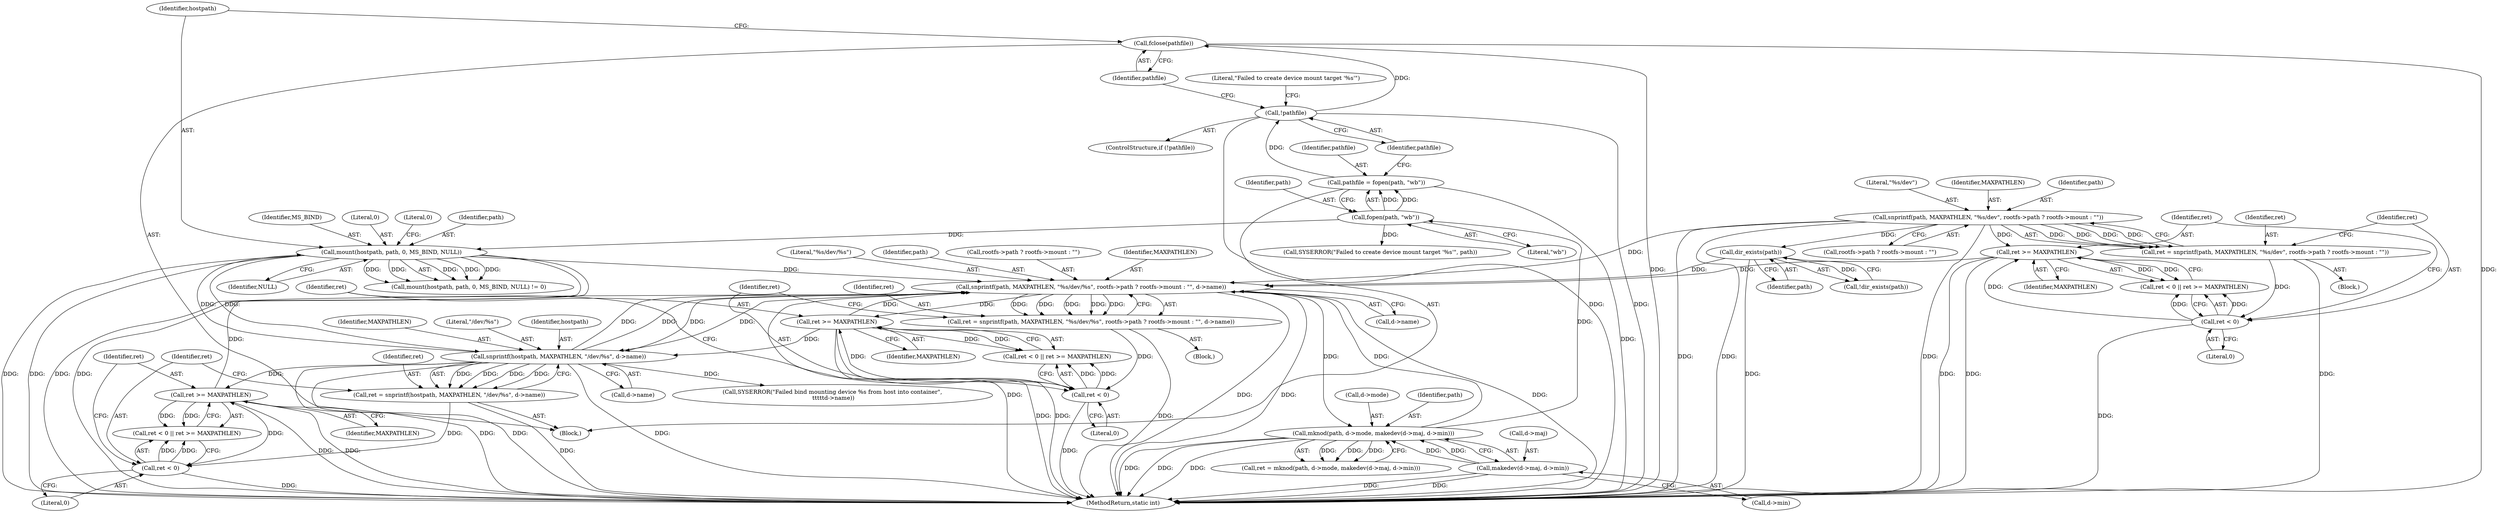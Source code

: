 digraph "1_lxc_592fd47a6245508b79fe6ac819fe6d3b2c1289be_1@API" {
"1000263" [label="(Call,fclose(pathfile))"];
"1000254" [label="(Call,!pathfile)"];
"1000248" [label="(Call,pathfile = fopen(path, \"wb\"))"];
"1000250" [label="(Call,fopen(path, \"wb\"))"];
"1000207" [label="(Call,mknod(path, d->mode, makedev(d->maj, d->min)))"];
"1000179" [label="(Call,snprintf(path, MAXPATHLEN, \"%s/dev/%s\", rootfs->path ? rootfs->mount : \"\", d->name))"];
"1000140" [label="(Call,dir_exists(path))"];
"1000112" [label="(Call,snprintf(path, MAXPATHLEN, \"%s/dev\", rootfs->path ? rootfs->mount : \"\"))"];
"1000267" [label="(Call,mount(hostpath, path, 0, MS_BIND, NULL))"];
"1000230" [label="(Call,snprintf(hostpath, MAXPATHLEN, \"/dev/%s\", d->name))"];
"1000199" [label="(Call,ret >= MAXPATHLEN)"];
"1000196" [label="(Call,ret < 0)"];
"1000177" [label="(Call,ret = snprintf(path, MAXPATHLEN, \"%s/dev/%s\", rootfs->path ? rootfs->mount : \"\", d->name))"];
"1000242" [label="(Call,ret >= MAXPATHLEN)"];
"1000239" [label="(Call,ret < 0)"];
"1000228" [label="(Call,ret = snprintf(hostpath, MAXPATHLEN, \"/dev/%s\", d->name))"];
"1000129" [label="(Call,ret >= MAXPATHLEN)"];
"1000126" [label="(Call,ret < 0)"];
"1000110" [label="(Call,ret = snprintf(path, MAXPATHLEN, \"%s/dev\", rootfs->path ? rootfs->mount : \"\"))"];
"1000212" [label="(Call,makedev(d->maj, d->min))"];
"1000128" [label="(Literal,0)"];
"1000103" [label="(Block,)"];
"1000232" [label="(Identifier,MAXPATHLEN)"];
"1000230" [label="(Call,snprintf(hostpath, MAXPATHLEN, \"/dev/%s\", d->name))"];
"1000178" [label="(Identifier,ret)"];
"1000250" [label="(Call,fopen(path, \"wb\"))"];
"1000267" [label="(Call,mount(hostpath, path, 0, MS_BIND, NULL))"];
"1000112" [label="(Call,snprintf(path, MAXPATHLEN, \"%s/dev\", rootfs->path ? rootfs->mount : \"\"))"];
"1000181" [label="(Identifier,MAXPATHLEN)"];
"1000177" [label="(Call,ret = snprintf(path, MAXPATHLEN, \"%s/dev/%s\", rootfs->path ? rootfs->mount : \"\", d->name))"];
"1000139" [label="(Call,!dir_exists(path))"];
"1000115" [label="(Literal,\"%s/dev\")"];
"1000126" [label="(Call,ret < 0)"];
"1000272" [label="(Identifier,NULL)"];
"1000127" [label="(Identifier,ret)"];
"1000116" [label="(Call,rootfs->path ? rootfs->mount : \"\")"];
"1000263" [label="(Call,fclose(pathfile))"];
"1000114" [label="(Identifier,MAXPATHLEN)"];
"1000110" [label="(Call,ret = snprintf(path, MAXPATHLEN, \"%s/dev\", rootfs->path ? rootfs->mount : \"\"))"];
"1000243" [label="(Identifier,ret)"];
"1000196" [label="(Call,ret < 0)"];
"1000113" [label="(Identifier,path)"];
"1000233" [label="(Literal,\"/dev/%s\")"];
"1000213" [label="(Call,d->maj)"];
"1000111" [label="(Identifier,ret)"];
"1000201" [label="(Identifier,MAXPATHLEN)"];
"1000255" [label="(Identifier,pathfile)"];
"1000270" [label="(Literal,0)"];
"1000268" [label="(Identifier,hostpath)"];
"1000198" [label="(Literal,0)"];
"1000264" [label="(Identifier,pathfile)"];
"1000209" [label="(Call,d->mode)"];
"1000141" [label="(Identifier,path)"];
"1000182" [label="(Literal,\"%s/dev/%s\")"];
"1000234" [label="(Call,d->name)"];
"1000200" [label="(Identifier,ret)"];
"1000269" [label="(Identifier,path)"];
"1000228" [label="(Call,ret = snprintf(hostpath, MAXPATHLEN, \"/dev/%s\", d->name))"];
"1000225" [label="(Block,)"];
"1000238" [label="(Call,ret < 0 || ret >= MAXPATHLEN)"];
"1000244" [label="(Identifier,MAXPATHLEN)"];
"1000257" [label="(Call,SYSERROR(\"Failed to create device mount target '%s'\", path))"];
"1000131" [label="(Identifier,MAXPATHLEN)"];
"1000258" [label="(Literal,\"Failed to create device mount target '%s'\")"];
"1000251" [label="(Identifier,path)"];
"1000212" [label="(Call,makedev(d->maj, d->min))"];
"1000129" [label="(Call,ret >= MAXPATHLEN)"];
"1000197" [label="(Identifier,ret)"];
"1000241" [label="(Literal,0)"];
"1000273" [label="(Literal,0)"];
"1000130" [label="(Identifier,ret)"];
"1000240" [label="(Identifier,ret)"];
"1000231" [label="(Identifier,hostpath)"];
"1000253" [label="(ControlStructure,if (!pathfile))"];
"1000248" [label="(Call,pathfile = fopen(path, \"wb\"))"];
"1000242" [label="(Call,ret >= MAXPATHLEN)"];
"1000266" [label="(Call,mount(hostpath, path, 0, MS_BIND, NULL) != 0)"];
"1000195" [label="(Call,ret < 0 || ret >= MAXPATHLEN)"];
"1000205" [label="(Call,ret = mknod(path, d->mode, makedev(d->maj, d->min)))"];
"1000249" [label="(Identifier,pathfile)"];
"1000199" [label="(Call,ret >= MAXPATHLEN)"];
"1000229" [label="(Identifier,ret)"];
"1000180" [label="(Identifier,path)"];
"1000140" [label="(Call,dir_exists(path))"];
"1000208" [label="(Identifier,path)"];
"1000179" [label="(Call,snprintf(path, MAXPATHLEN, \"%s/dev/%s\", rootfs->path ? rootfs->mount : \"\", d->name))"];
"1000271" [label="(Identifier,MS_BIND)"];
"1000239" [label="(Call,ret < 0)"];
"1000125" [label="(Call,ret < 0 || ret >= MAXPATHLEN)"];
"1000183" [label="(Call,rootfs->path ? rootfs->mount : \"\")"];
"1000289" [label="(MethodReturn,static int)"];
"1000275" [label="(Call,SYSERROR(\"Failed bind mounting device %s from host into container\",\n \t\t\t\t\td->name))"];
"1000252" [label="(Literal,\"wb\")"];
"1000254" [label="(Call,!pathfile)"];
"1000169" [label="(Block,)"];
"1000191" [label="(Call,d->name)"];
"1000207" [label="(Call,mknod(path, d->mode, makedev(d->maj, d->min)))"];
"1000216" [label="(Call,d->min)"];
"1000263" -> "1000225"  [label="AST: "];
"1000263" -> "1000264"  [label="CFG: "];
"1000264" -> "1000263"  [label="AST: "];
"1000268" -> "1000263"  [label="CFG: "];
"1000263" -> "1000289"  [label="DDG: "];
"1000263" -> "1000289"  [label="DDG: "];
"1000254" -> "1000263"  [label="DDG: "];
"1000254" -> "1000253"  [label="AST: "];
"1000254" -> "1000255"  [label="CFG: "];
"1000255" -> "1000254"  [label="AST: "];
"1000258" -> "1000254"  [label="CFG: "];
"1000264" -> "1000254"  [label="CFG: "];
"1000254" -> "1000289"  [label="DDG: "];
"1000254" -> "1000289"  [label="DDG: "];
"1000248" -> "1000254"  [label="DDG: "];
"1000248" -> "1000225"  [label="AST: "];
"1000248" -> "1000250"  [label="CFG: "];
"1000249" -> "1000248"  [label="AST: "];
"1000250" -> "1000248"  [label="AST: "];
"1000255" -> "1000248"  [label="CFG: "];
"1000248" -> "1000289"  [label="DDG: "];
"1000250" -> "1000248"  [label="DDG: "];
"1000250" -> "1000248"  [label="DDG: "];
"1000250" -> "1000252"  [label="CFG: "];
"1000251" -> "1000250"  [label="AST: "];
"1000252" -> "1000250"  [label="AST: "];
"1000207" -> "1000250"  [label="DDG: "];
"1000250" -> "1000257"  [label="DDG: "];
"1000250" -> "1000267"  [label="DDG: "];
"1000207" -> "1000205"  [label="AST: "];
"1000207" -> "1000212"  [label="CFG: "];
"1000208" -> "1000207"  [label="AST: "];
"1000209" -> "1000207"  [label="AST: "];
"1000212" -> "1000207"  [label="AST: "];
"1000205" -> "1000207"  [label="CFG: "];
"1000207" -> "1000289"  [label="DDG: "];
"1000207" -> "1000289"  [label="DDG: "];
"1000207" -> "1000289"  [label="DDG: "];
"1000207" -> "1000179"  [label="DDG: "];
"1000207" -> "1000205"  [label="DDG: "];
"1000207" -> "1000205"  [label="DDG: "];
"1000207" -> "1000205"  [label="DDG: "];
"1000179" -> "1000207"  [label="DDG: "];
"1000212" -> "1000207"  [label="DDG: "];
"1000212" -> "1000207"  [label="DDG: "];
"1000179" -> "1000177"  [label="AST: "];
"1000179" -> "1000191"  [label="CFG: "];
"1000180" -> "1000179"  [label="AST: "];
"1000181" -> "1000179"  [label="AST: "];
"1000182" -> "1000179"  [label="AST: "];
"1000183" -> "1000179"  [label="AST: "];
"1000191" -> "1000179"  [label="AST: "];
"1000177" -> "1000179"  [label="CFG: "];
"1000179" -> "1000289"  [label="DDG: "];
"1000179" -> "1000289"  [label="DDG: "];
"1000179" -> "1000289"  [label="DDG: "];
"1000179" -> "1000289"  [label="DDG: "];
"1000179" -> "1000177"  [label="DDG: "];
"1000179" -> "1000177"  [label="DDG: "];
"1000179" -> "1000177"  [label="DDG: "];
"1000179" -> "1000177"  [label="DDG: "];
"1000179" -> "1000177"  [label="DDG: "];
"1000140" -> "1000179"  [label="DDG: "];
"1000267" -> "1000179"  [label="DDG: "];
"1000199" -> "1000179"  [label="DDG: "];
"1000112" -> "1000179"  [label="DDG: "];
"1000230" -> "1000179"  [label="DDG: "];
"1000230" -> "1000179"  [label="DDG: "];
"1000242" -> "1000179"  [label="DDG: "];
"1000129" -> "1000179"  [label="DDG: "];
"1000179" -> "1000199"  [label="DDG: "];
"1000179" -> "1000230"  [label="DDG: "];
"1000179" -> "1000230"  [label="DDG: "];
"1000140" -> "1000139"  [label="AST: "];
"1000140" -> "1000141"  [label="CFG: "];
"1000141" -> "1000140"  [label="AST: "];
"1000139" -> "1000140"  [label="CFG: "];
"1000140" -> "1000289"  [label="DDG: "];
"1000140" -> "1000139"  [label="DDG: "];
"1000112" -> "1000140"  [label="DDG: "];
"1000112" -> "1000110"  [label="AST: "];
"1000112" -> "1000116"  [label="CFG: "];
"1000113" -> "1000112"  [label="AST: "];
"1000114" -> "1000112"  [label="AST: "];
"1000115" -> "1000112"  [label="AST: "];
"1000116" -> "1000112"  [label="AST: "];
"1000110" -> "1000112"  [label="CFG: "];
"1000112" -> "1000289"  [label="DDG: "];
"1000112" -> "1000289"  [label="DDG: "];
"1000112" -> "1000289"  [label="DDG: "];
"1000112" -> "1000110"  [label="DDG: "];
"1000112" -> "1000110"  [label="DDG: "];
"1000112" -> "1000110"  [label="DDG: "];
"1000112" -> "1000110"  [label="DDG: "];
"1000112" -> "1000129"  [label="DDG: "];
"1000267" -> "1000266"  [label="AST: "];
"1000267" -> "1000272"  [label="CFG: "];
"1000268" -> "1000267"  [label="AST: "];
"1000269" -> "1000267"  [label="AST: "];
"1000270" -> "1000267"  [label="AST: "];
"1000271" -> "1000267"  [label="AST: "];
"1000272" -> "1000267"  [label="AST: "];
"1000273" -> "1000267"  [label="CFG: "];
"1000267" -> "1000289"  [label="DDG: "];
"1000267" -> "1000289"  [label="DDG: "];
"1000267" -> "1000289"  [label="DDG: "];
"1000267" -> "1000289"  [label="DDG: "];
"1000267" -> "1000230"  [label="DDG: "];
"1000267" -> "1000266"  [label="DDG: "];
"1000267" -> "1000266"  [label="DDG: "];
"1000267" -> "1000266"  [label="DDG: "];
"1000267" -> "1000266"  [label="DDG: "];
"1000267" -> "1000266"  [label="DDG: "];
"1000230" -> "1000267"  [label="DDG: "];
"1000230" -> "1000228"  [label="AST: "];
"1000230" -> "1000234"  [label="CFG: "];
"1000231" -> "1000230"  [label="AST: "];
"1000232" -> "1000230"  [label="AST: "];
"1000233" -> "1000230"  [label="AST: "];
"1000234" -> "1000230"  [label="AST: "];
"1000228" -> "1000230"  [label="CFG: "];
"1000230" -> "1000289"  [label="DDG: "];
"1000230" -> "1000289"  [label="DDG: "];
"1000230" -> "1000289"  [label="DDG: "];
"1000230" -> "1000228"  [label="DDG: "];
"1000230" -> "1000228"  [label="DDG: "];
"1000230" -> "1000228"  [label="DDG: "];
"1000230" -> "1000228"  [label="DDG: "];
"1000199" -> "1000230"  [label="DDG: "];
"1000230" -> "1000242"  [label="DDG: "];
"1000230" -> "1000275"  [label="DDG: "];
"1000199" -> "1000195"  [label="AST: "];
"1000199" -> "1000201"  [label="CFG: "];
"1000200" -> "1000199"  [label="AST: "];
"1000201" -> "1000199"  [label="AST: "];
"1000195" -> "1000199"  [label="CFG: "];
"1000199" -> "1000289"  [label="DDG: "];
"1000199" -> "1000289"  [label="DDG: "];
"1000199" -> "1000195"  [label="DDG: "];
"1000199" -> "1000195"  [label="DDG: "];
"1000196" -> "1000199"  [label="DDG: "];
"1000196" -> "1000195"  [label="AST: "];
"1000196" -> "1000198"  [label="CFG: "];
"1000197" -> "1000196"  [label="AST: "];
"1000198" -> "1000196"  [label="AST: "];
"1000200" -> "1000196"  [label="CFG: "];
"1000195" -> "1000196"  [label="CFG: "];
"1000196" -> "1000289"  [label="DDG: "];
"1000196" -> "1000195"  [label="DDG: "];
"1000196" -> "1000195"  [label="DDG: "];
"1000177" -> "1000196"  [label="DDG: "];
"1000177" -> "1000169"  [label="AST: "];
"1000178" -> "1000177"  [label="AST: "];
"1000197" -> "1000177"  [label="CFG: "];
"1000177" -> "1000289"  [label="DDG: "];
"1000242" -> "1000238"  [label="AST: "];
"1000242" -> "1000244"  [label="CFG: "];
"1000243" -> "1000242"  [label="AST: "];
"1000244" -> "1000242"  [label="AST: "];
"1000238" -> "1000242"  [label="CFG: "];
"1000242" -> "1000289"  [label="DDG: "];
"1000242" -> "1000289"  [label="DDG: "];
"1000242" -> "1000238"  [label="DDG: "];
"1000242" -> "1000238"  [label="DDG: "];
"1000239" -> "1000242"  [label="DDG: "];
"1000239" -> "1000238"  [label="AST: "];
"1000239" -> "1000241"  [label="CFG: "];
"1000240" -> "1000239"  [label="AST: "];
"1000241" -> "1000239"  [label="AST: "];
"1000243" -> "1000239"  [label="CFG: "];
"1000238" -> "1000239"  [label="CFG: "];
"1000239" -> "1000289"  [label="DDG: "];
"1000239" -> "1000238"  [label="DDG: "];
"1000239" -> "1000238"  [label="DDG: "];
"1000228" -> "1000239"  [label="DDG: "];
"1000228" -> "1000225"  [label="AST: "];
"1000229" -> "1000228"  [label="AST: "];
"1000240" -> "1000228"  [label="CFG: "];
"1000228" -> "1000289"  [label="DDG: "];
"1000129" -> "1000125"  [label="AST: "];
"1000129" -> "1000131"  [label="CFG: "];
"1000130" -> "1000129"  [label="AST: "];
"1000131" -> "1000129"  [label="AST: "];
"1000125" -> "1000129"  [label="CFG: "];
"1000129" -> "1000289"  [label="DDG: "];
"1000129" -> "1000289"  [label="DDG: "];
"1000129" -> "1000125"  [label="DDG: "];
"1000129" -> "1000125"  [label="DDG: "];
"1000126" -> "1000129"  [label="DDG: "];
"1000126" -> "1000125"  [label="AST: "];
"1000126" -> "1000128"  [label="CFG: "];
"1000127" -> "1000126"  [label="AST: "];
"1000128" -> "1000126"  [label="AST: "];
"1000130" -> "1000126"  [label="CFG: "];
"1000125" -> "1000126"  [label="CFG: "];
"1000126" -> "1000289"  [label="DDG: "];
"1000126" -> "1000125"  [label="DDG: "];
"1000126" -> "1000125"  [label="DDG: "];
"1000110" -> "1000126"  [label="DDG: "];
"1000110" -> "1000103"  [label="AST: "];
"1000111" -> "1000110"  [label="AST: "];
"1000127" -> "1000110"  [label="CFG: "];
"1000110" -> "1000289"  [label="DDG: "];
"1000212" -> "1000216"  [label="CFG: "];
"1000213" -> "1000212"  [label="AST: "];
"1000216" -> "1000212"  [label="AST: "];
"1000212" -> "1000289"  [label="DDG: "];
"1000212" -> "1000289"  [label="DDG: "];
}

